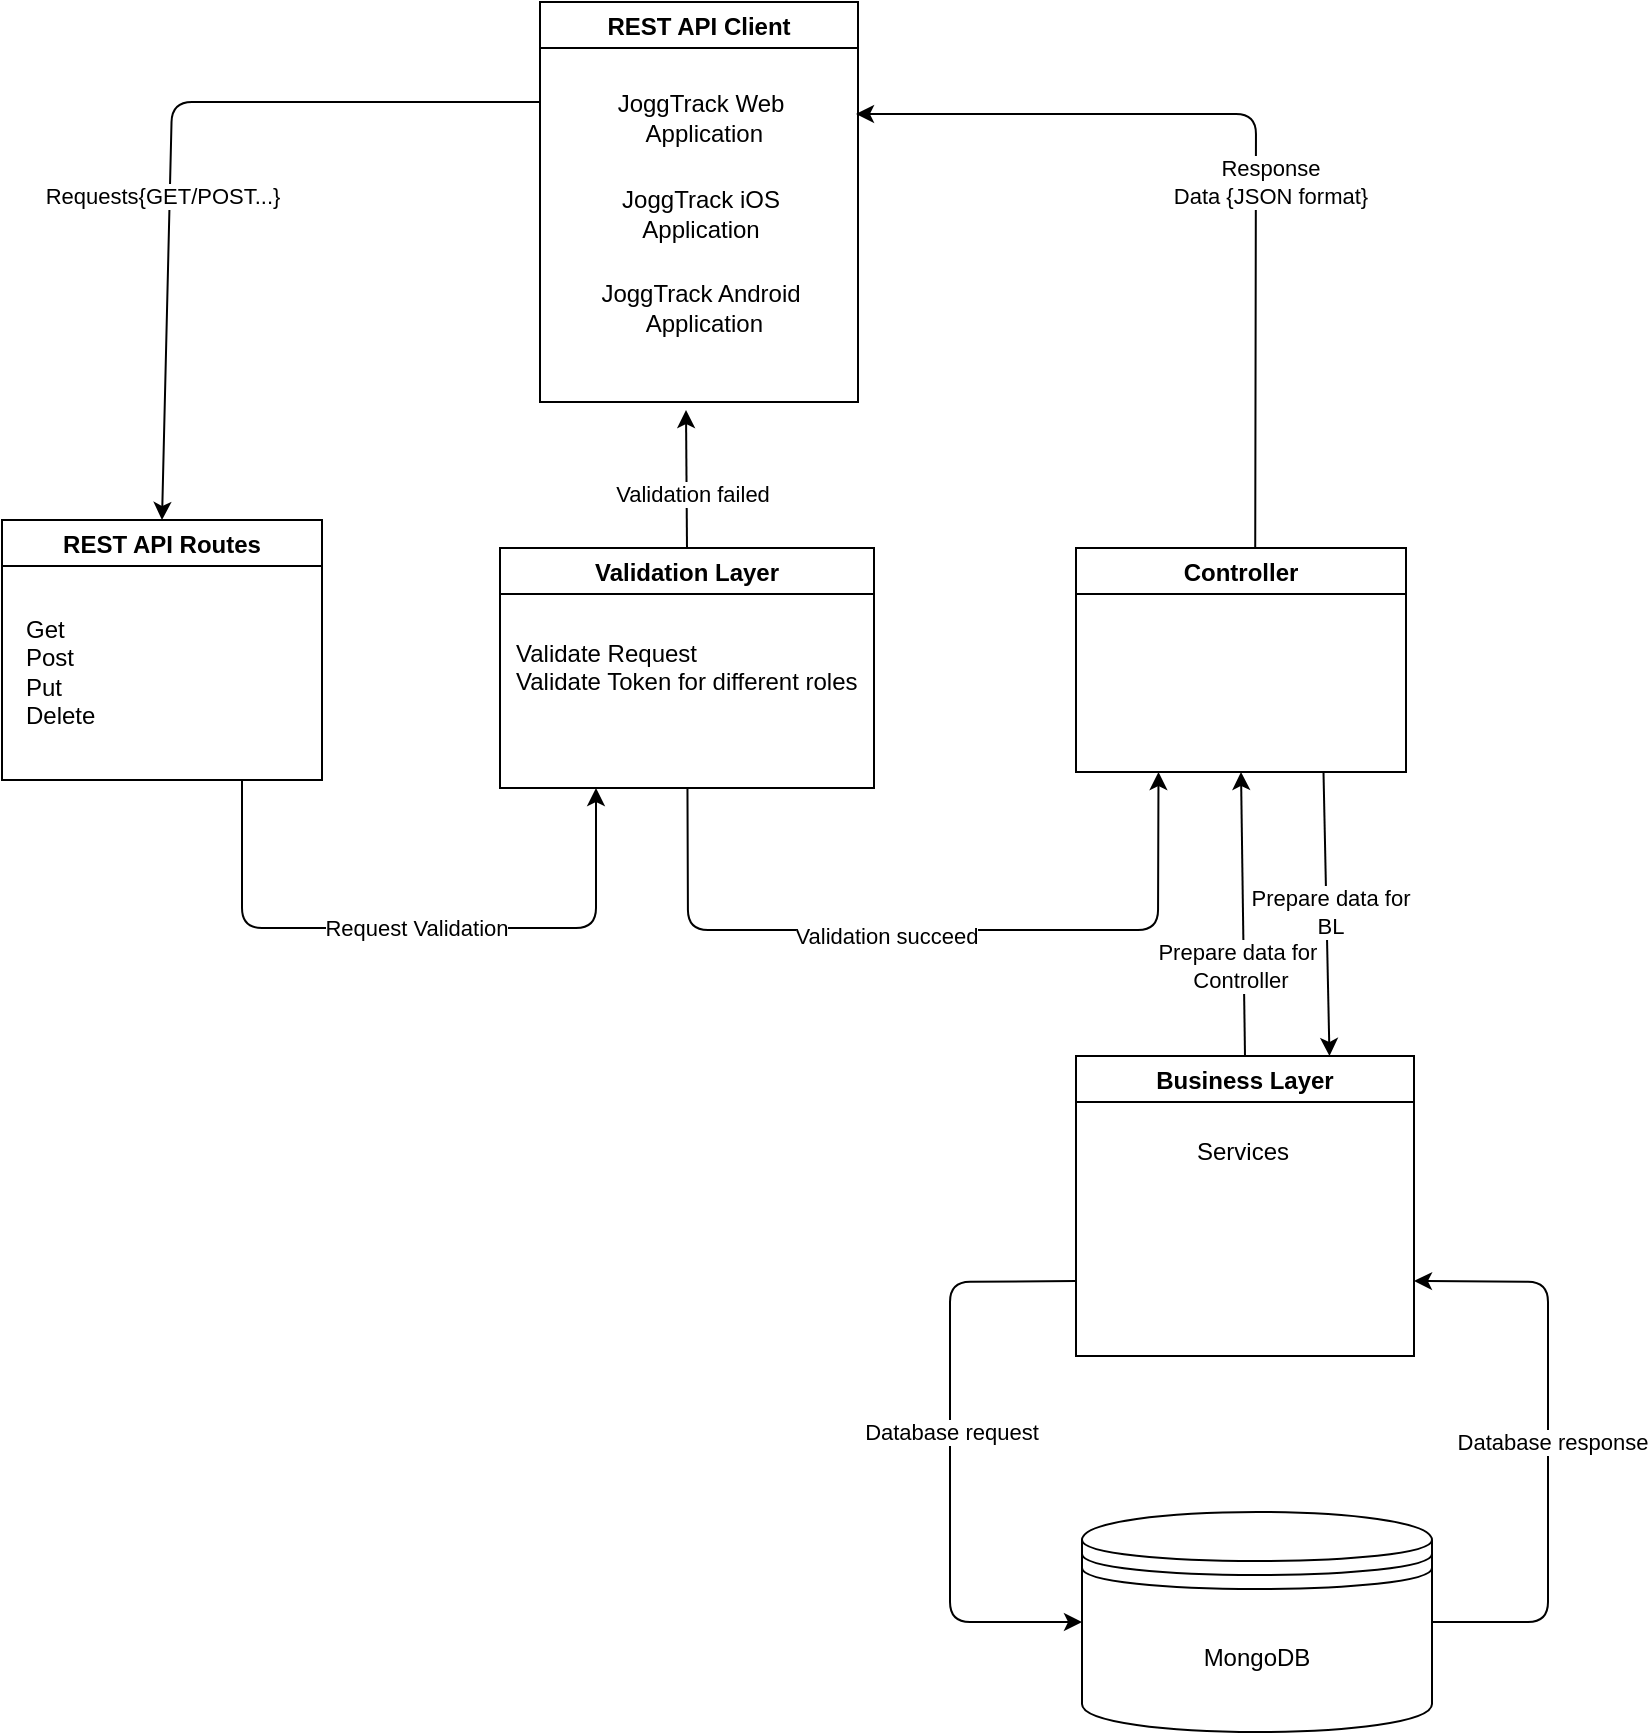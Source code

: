 <mxfile>
    <diagram id="O4xh9DjlRFh3QeQqvQeD" name="Page-1">
        <mxGraphModel dx="1070" dy="1005" grid="0" gridSize="10" guides="1" tooltips="1" connect="1" arrows="1" fold="1" page="1" pageScale="1" pageWidth="827" pageHeight="1169" math="0" shadow="0">
            <root>
                <mxCell id="0"/>
                <mxCell id="1" parent="0"/>
                <mxCell id="V4RSQ6ZsWab7dWuA-E1I-1" value="REST API Routes" style="swimlane;" parent="1" vertex="1">
                    <mxGeometry x="39" y="259" width="160" height="130" as="geometry"/>
                </mxCell>
                <mxCell id="2" value="&lt;div&gt;&lt;span&gt;Get&lt;/span&gt;&lt;/div&gt;&lt;div&gt;&lt;span&gt;Post&lt;/span&gt;&lt;/div&gt;&lt;div&gt;Put&lt;/div&gt;&lt;div&gt;Delete&lt;/div&gt;" style="text;html=1;strokeColor=none;fillColor=none;align=left;verticalAlign=middle;whiteSpace=wrap;rounded=0;" vertex="1" parent="V4RSQ6ZsWab7dWuA-E1I-1">
                    <mxGeometry x="10" y="31" width="140" height="90" as="geometry"/>
                </mxCell>
                <mxCell id="11" style="edgeStyle=none;html=1;entryX=0.5;entryY=0;entryDx=0;entryDy=0;exitX=0;exitY=0.25;exitDx=0;exitDy=0;" edge="1" parent="1" source="V4RSQ6ZsWab7dWuA-E1I-2" target="V4RSQ6ZsWab7dWuA-E1I-1">
                    <mxGeometry relative="1" as="geometry">
                        <mxPoint x="241" y="42" as="sourcePoint"/>
                        <Array as="points">
                            <mxPoint x="124" y="50"/>
                        </Array>
                    </mxGeometry>
                </mxCell>
                <mxCell id="12" value="Requests{GET/POST...}" style="edgeLabel;html=1;align=center;verticalAlign=middle;resizable=0;points=[];" vertex="1" connectable="0" parent="11">
                    <mxGeometry x="0.006" y="-2" relative="1" as="geometry">
                        <mxPoint x="-3" y="33" as="offset"/>
                    </mxGeometry>
                </mxCell>
                <mxCell id="V4RSQ6ZsWab7dWuA-E1I-2" value="REST API Client" style="swimlane;" parent="1" vertex="1">
                    <mxGeometry x="308" width="159" height="200" as="geometry"/>
                </mxCell>
                <mxCell id="V4RSQ6ZsWab7dWuA-E1I-3" value="JoggTrack Web&lt;br&gt;&amp;nbsp;Application" style="text;html=1;align=center;verticalAlign=middle;resizable=0;points=[];autosize=1;strokeColor=none;fillColor=none;" parent="V4RSQ6ZsWab7dWuA-E1I-2" vertex="1">
                    <mxGeometry x="33" y="42" width="93" height="32" as="geometry"/>
                </mxCell>
                <mxCell id="V4RSQ6ZsWab7dWuA-E1I-4" value="JoggTrack iOS &lt;br&gt;Application" style="text;html=1;align=center;verticalAlign=middle;resizable=0;points=[];autosize=1;strokeColor=none;fillColor=none;" parent="V4RSQ6ZsWab7dWuA-E1I-2" vertex="1">
                    <mxGeometry x="35" y="90" width="89" height="32" as="geometry"/>
                </mxCell>
                <mxCell id="V4RSQ6ZsWab7dWuA-E1I-5" value="JoggTrack Android&lt;br&gt;&amp;nbsp;Application" style="text;html=1;align=center;verticalAlign=middle;resizable=0;points=[];autosize=1;strokeColor=none;fillColor=none;" parent="V4RSQ6ZsWab7dWuA-E1I-2" vertex="1">
                    <mxGeometry x="24.5" y="137" width="110" height="32" as="geometry"/>
                </mxCell>
                <mxCell id="24" style="edgeStyle=none;html=1;exitX=0.5;exitY=0;exitDx=0;exitDy=0;" edge="1" parent="1" source="3">
                    <mxGeometry relative="1" as="geometry">
                        <mxPoint x="381" y="204" as="targetPoint"/>
                        <Array as="points"/>
                    </mxGeometry>
                </mxCell>
                <mxCell id="25" value="Validation failed" style="edgeLabel;html=1;align=center;verticalAlign=middle;resizable=0;points=[];" vertex="1" connectable="0" parent="24">
                    <mxGeometry x="-0.218" y="-2" relative="1" as="geometry">
                        <mxPoint as="offset"/>
                    </mxGeometry>
                </mxCell>
                <mxCell id="26" style="edgeStyle=none;html=1;entryX=0.25;entryY=1;entryDx=0;entryDy=0;" edge="1" parent="1" source="3" target="17">
                    <mxGeometry relative="1" as="geometry">
                        <mxPoint x="628" y="401" as="targetPoint"/>
                        <Array as="points">
                            <mxPoint x="382" y="464"/>
                            <mxPoint x="488" y="464"/>
                            <mxPoint x="617" y="464"/>
                        </Array>
                    </mxGeometry>
                </mxCell>
                <mxCell id="27" value="Validation succeed" style="edgeLabel;html=1;align=center;verticalAlign=middle;resizable=0;points=[];" vertex="1" connectable="0" parent="26">
                    <mxGeometry x="-0.468" y="3" relative="1" as="geometry">
                        <mxPoint x="67" y="6" as="offset"/>
                    </mxGeometry>
                </mxCell>
                <mxCell id="3" value="Validation Layer" style="swimlane;" vertex="1" parent="1">
                    <mxGeometry x="288" y="273" width="187" height="120" as="geometry"/>
                </mxCell>
                <mxCell id="6" value="Validate Request&lt;br&gt;Validate Token for different roles&lt;br&gt;&lt;div&gt;&lt;br&gt;&lt;/div&gt;" style="text;html=1;align=left;verticalAlign=middle;resizable=0;points=[];autosize=1;strokeColor=none;" vertex="1" parent="3">
                    <mxGeometry x="6" y="44" width="181" height="46" as="geometry"/>
                </mxCell>
                <mxCell id="28" style="edgeStyle=none;html=1;" edge="1" parent="1">
                    <mxGeometry relative="1" as="geometry">
                        <mxPoint x="466" y="56" as="targetPoint"/>
                        <mxPoint x="665.617" y="273" as="sourcePoint"/>
                        <Array as="points">
                            <mxPoint x="666" y="56"/>
                        </Array>
                    </mxGeometry>
                </mxCell>
                <mxCell id="29" value="Response&lt;br&gt;Data {JSON format}" style="edgeLabel;html=1;align=center;verticalAlign=middle;resizable=0;points=[];" vertex="1" connectable="0" parent="28">
                    <mxGeometry x="0.312" y="4" relative="1" as="geometry">
                        <mxPoint x="63" y="30" as="offset"/>
                    </mxGeometry>
                </mxCell>
                <mxCell id="32" style="edgeStyle=none;html=1;exitX=0.75;exitY=1;exitDx=0;exitDy=0;entryX=0.75;entryY=0;entryDx=0;entryDy=0;" edge="1" parent="1" source="17" target="18">
                    <mxGeometry relative="1" as="geometry"/>
                </mxCell>
                <mxCell id="36" value="Prepare data for&lt;br&gt;BL" style="edgeLabel;html=1;align=center;verticalAlign=middle;resizable=0;points=[];" vertex="1" connectable="0" parent="32">
                    <mxGeometry x="-0.013" y="2" relative="1" as="geometry">
                        <mxPoint as="offset"/>
                    </mxGeometry>
                </mxCell>
                <mxCell id="17" value="Controller" style="swimlane;" vertex="1" parent="1">
                    <mxGeometry x="576" y="273" width="165" height="112" as="geometry"/>
                </mxCell>
                <mxCell id="33" style="edgeStyle=none;html=1;exitX=0.5;exitY=0;exitDx=0;exitDy=0;entryX=0.5;entryY=1;entryDx=0;entryDy=0;" edge="1" parent="1" source="18" target="17">
                    <mxGeometry relative="1" as="geometry"/>
                </mxCell>
                <mxCell id="37" value="Prepare data for&amp;nbsp;&lt;br&gt;Controller" style="edgeLabel;html=1;align=center;verticalAlign=middle;resizable=0;points=[];" vertex="1" connectable="0" parent="33">
                    <mxGeometry x="-0.361" y="2" relative="1" as="geometry">
                        <mxPoint as="offset"/>
                    </mxGeometry>
                </mxCell>
                <mxCell id="34" style="edgeStyle=none;html=1;exitX=0;exitY=0.75;exitDx=0;exitDy=0;entryX=0;entryY=0.5;entryDx=0;entryDy=0;" edge="1" parent="1" source="18" target="19">
                    <mxGeometry relative="1" as="geometry">
                        <Array as="points">
                            <mxPoint x="513" y="640"/>
                            <mxPoint x="513" y="810"/>
                        </Array>
                    </mxGeometry>
                </mxCell>
                <mxCell id="38" value="Database request&amp;nbsp;" style="edgeLabel;html=1;align=center;verticalAlign=middle;resizable=0;points=[];" vertex="1" connectable="0" parent="34">
                    <mxGeometry x="-0.077" y="2" relative="1" as="geometry">
                        <mxPoint as="offset"/>
                    </mxGeometry>
                </mxCell>
                <mxCell id="18" value="Business Layer" style="swimlane;" vertex="1" parent="1">
                    <mxGeometry x="576" y="527" width="169" height="150" as="geometry"/>
                </mxCell>
                <mxCell id="40" value="Services" style="text;html=1;align=center;verticalAlign=middle;resizable=0;points=[];autosize=1;strokeColor=none;" vertex="1" parent="18">
                    <mxGeometry x="54.5" y="39" width="56" height="18" as="geometry"/>
                </mxCell>
                <mxCell id="35" style="edgeStyle=none;html=1;exitX=1;exitY=0.5;exitDx=0;exitDy=0;entryX=1;entryY=0.75;entryDx=0;entryDy=0;" edge="1" parent="1" source="19" target="18">
                    <mxGeometry relative="1" as="geometry">
                        <mxPoint x="704.586" y="721.931" as="targetPoint"/>
                        <Array as="points">
                            <mxPoint x="812" y="810"/>
                            <mxPoint x="812" y="640"/>
                        </Array>
                    </mxGeometry>
                </mxCell>
                <mxCell id="39" value="Database response" style="edgeLabel;html=1;align=center;verticalAlign=middle;resizable=0;points=[];" vertex="1" connectable="0" parent="35">
                    <mxGeometry x="0.008" y="-2" relative="1" as="geometry">
                        <mxPoint as="offset"/>
                    </mxGeometry>
                </mxCell>
                <mxCell id="19" value="MongoDB" style="shape=datastore;whiteSpace=wrap;html=1;" vertex="1" parent="1">
                    <mxGeometry x="579" y="755" width="175" height="110" as="geometry"/>
                </mxCell>
                <mxCell id="31" value="Request Validation" style="edgeStyle=none;html=1;exitX=0.75;exitY=1;exitDx=0;exitDy=0;" edge="1" parent="1" source="V4RSQ6ZsWab7dWuA-E1I-1">
                    <mxGeometry relative="1" as="geometry">
                        <mxPoint x="120" y="393" as="sourcePoint"/>
                        <mxPoint x="336" y="393" as="targetPoint"/>
                        <Array as="points">
                            <mxPoint x="159" y="463"/>
                            <mxPoint x="336" y="463"/>
                        </Array>
                    </mxGeometry>
                </mxCell>
            </root>
        </mxGraphModel>
    </diagram>
</mxfile>